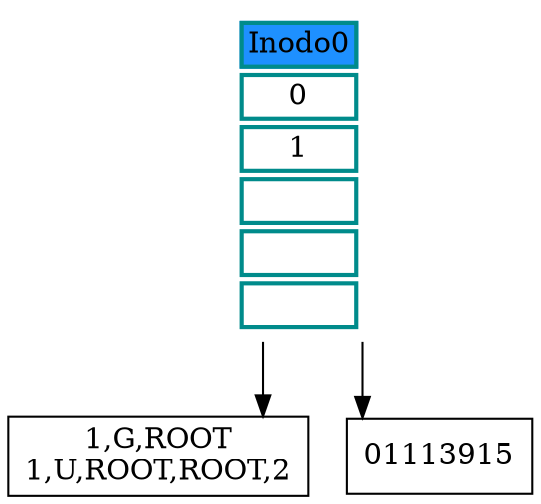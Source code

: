 digraph structs {
splines = ortho

    INODO0 [
        shape = none;
        label = <
            <table border="0" cellborder="2" cellspacing="2" color="cyan4">
                <tr><td bgcolor="dodgerblue" >Inodo0</td></tr>
<tr><td>0</td></tr>
<tr><td>1</td></tr>
<tr><td> </td></tr>
<tr><td> </td></tr>
<tr><td> </td></tr>
            </table>
        >
    ];

    INODO0->BLOCK0;
BLOCK0[shape="box" label="1,G,ROOT
1,U,ROOT,ROOT,2"]
    INODO0->BLOCK1;
BLOCK1[shape="box" label="01113915
"]
}
